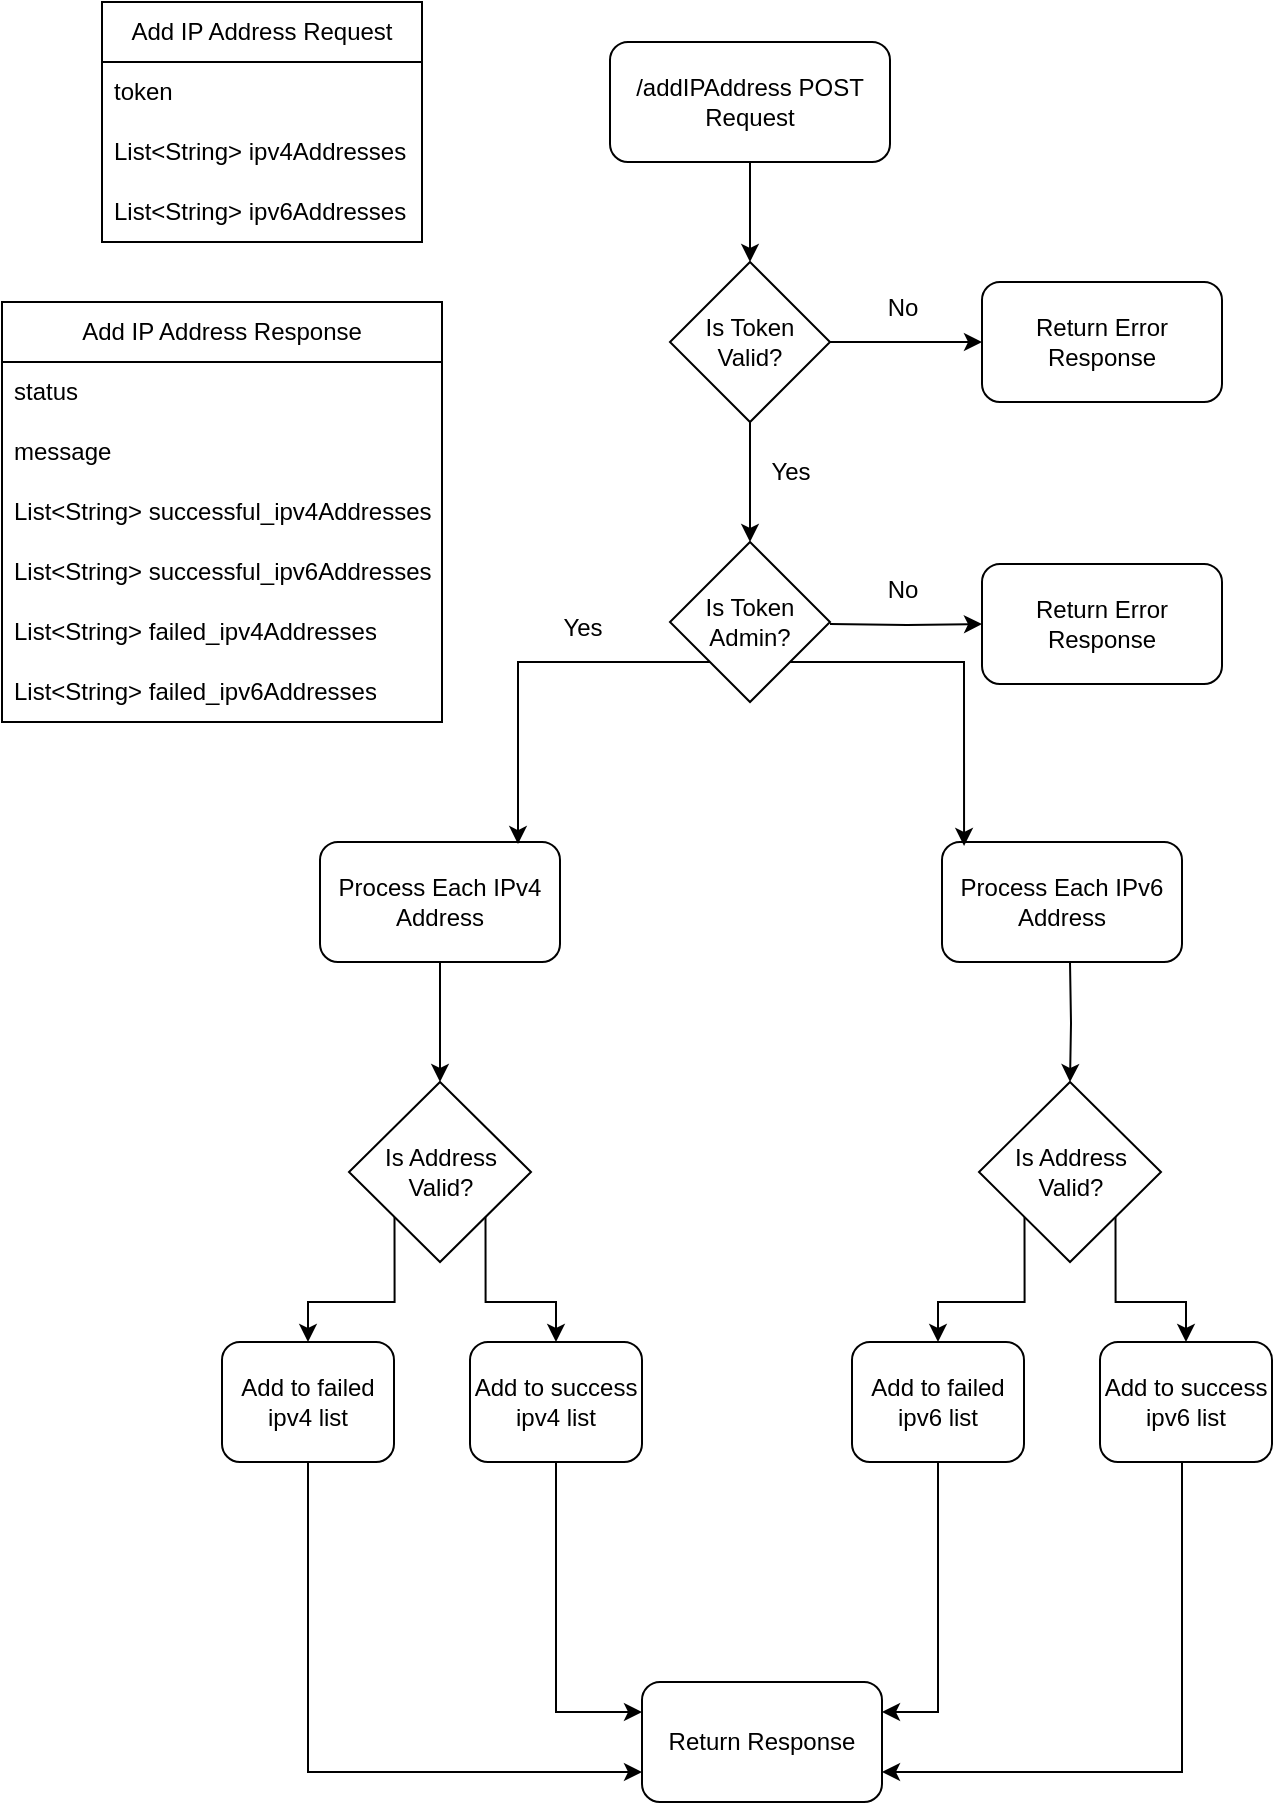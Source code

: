 <mxfile version="24.0.4" type="github">
  <diagram id="C5RBs43oDa-KdzZeNtuy" name="Page-1">
    <mxGraphModel dx="920" dy="693" grid="1" gridSize="10" guides="1" tooltips="1" connect="1" arrows="1" fold="1" page="1" pageScale="1" pageWidth="827" pageHeight="1169" math="0" shadow="0">
      <root>
        <mxCell id="WIyWlLk6GJQsqaUBKTNV-0" />
        <mxCell id="WIyWlLk6GJQsqaUBKTNV-1" parent="WIyWlLk6GJQsqaUBKTNV-0" />
        <mxCell id="l_prRBOPt3UaEhULUR8Y-10" style="edgeStyle=orthogonalEdgeStyle;rounded=0;orthogonalLoop=1;jettySize=auto;html=1;entryX=0.5;entryY=0;entryDx=0;entryDy=0;" edge="1" parent="WIyWlLk6GJQsqaUBKTNV-1" source="WIyWlLk6GJQsqaUBKTNV-3" target="l_prRBOPt3UaEhULUR8Y-9">
          <mxGeometry relative="1" as="geometry" />
        </mxCell>
        <mxCell id="WIyWlLk6GJQsqaUBKTNV-3" value="/addIPAddress POST Request" style="rounded=1;whiteSpace=wrap;html=1;fontSize=12;glass=0;strokeWidth=1;shadow=0;" parent="WIyWlLk6GJQsqaUBKTNV-1" vertex="1">
          <mxGeometry x="344" y="30" width="140" height="60" as="geometry" />
        </mxCell>
        <mxCell id="l_prRBOPt3UaEhULUR8Y-0" value="Add IP Address Request" style="swimlane;fontStyle=0;childLayout=stackLayout;horizontal=1;startSize=30;horizontalStack=0;resizeParent=1;resizeParentMax=0;resizeLast=0;collapsible=1;marginBottom=0;whiteSpace=wrap;html=1;" vertex="1" parent="WIyWlLk6GJQsqaUBKTNV-1">
          <mxGeometry x="90" y="10" width="160" height="120" as="geometry" />
        </mxCell>
        <mxCell id="l_prRBOPt3UaEhULUR8Y-1" value="token" style="text;strokeColor=none;fillColor=none;align=left;verticalAlign=middle;spacingLeft=4;spacingRight=4;overflow=hidden;points=[[0,0.5],[1,0.5]];portConstraint=eastwest;rotatable=0;whiteSpace=wrap;html=1;" vertex="1" parent="l_prRBOPt3UaEhULUR8Y-0">
          <mxGeometry y="30" width="160" height="30" as="geometry" />
        </mxCell>
        <mxCell id="l_prRBOPt3UaEhULUR8Y-2" value="List&amp;lt;String&amp;gt; ipv4Addresses" style="text;strokeColor=none;fillColor=none;align=left;verticalAlign=middle;spacingLeft=4;spacingRight=4;overflow=hidden;points=[[0,0.5],[1,0.5]];portConstraint=eastwest;rotatable=0;whiteSpace=wrap;html=1;" vertex="1" parent="l_prRBOPt3UaEhULUR8Y-0">
          <mxGeometry y="60" width="160" height="30" as="geometry" />
        </mxCell>
        <mxCell id="l_prRBOPt3UaEhULUR8Y-3" value="List&amp;lt;String&amp;gt; ipv6Addresses" style="text;strokeColor=none;fillColor=none;align=left;verticalAlign=middle;spacingLeft=4;spacingRight=4;overflow=hidden;points=[[0,0.5],[1,0.5]];portConstraint=eastwest;rotatable=0;whiteSpace=wrap;html=1;" vertex="1" parent="l_prRBOPt3UaEhULUR8Y-0">
          <mxGeometry y="90" width="160" height="30" as="geometry" />
        </mxCell>
        <mxCell id="l_prRBOPt3UaEhULUR8Y-4" value="Add IP Address Response" style="swimlane;fontStyle=0;childLayout=stackLayout;horizontal=1;startSize=30;horizontalStack=0;resizeParent=1;resizeParentMax=0;resizeLast=0;collapsible=1;marginBottom=0;whiteSpace=wrap;html=1;" vertex="1" parent="WIyWlLk6GJQsqaUBKTNV-1">
          <mxGeometry x="40" y="160" width="220" height="210" as="geometry" />
        </mxCell>
        <mxCell id="l_prRBOPt3UaEhULUR8Y-5" value="status" style="text;strokeColor=none;fillColor=none;align=left;verticalAlign=middle;spacingLeft=4;spacingRight=4;overflow=hidden;points=[[0,0.5],[1,0.5]];portConstraint=eastwest;rotatable=0;whiteSpace=wrap;html=1;" vertex="1" parent="l_prRBOPt3UaEhULUR8Y-4">
          <mxGeometry y="30" width="220" height="30" as="geometry" />
        </mxCell>
        <mxCell id="l_prRBOPt3UaEhULUR8Y-8" value="message" style="text;strokeColor=none;fillColor=none;align=left;verticalAlign=middle;spacingLeft=4;spacingRight=4;overflow=hidden;points=[[0,0.5],[1,0.5]];portConstraint=eastwest;rotatable=0;whiteSpace=wrap;html=1;" vertex="1" parent="l_prRBOPt3UaEhULUR8Y-4">
          <mxGeometry y="60" width="220" height="30" as="geometry" />
        </mxCell>
        <mxCell id="l_prRBOPt3UaEhULUR8Y-6" value="List&amp;lt;String&amp;gt; successful_ipv4Addresses" style="text;strokeColor=none;fillColor=none;align=left;verticalAlign=middle;spacingLeft=4;spacingRight=4;overflow=hidden;points=[[0,0.5],[1,0.5]];portConstraint=eastwest;rotatable=0;whiteSpace=wrap;html=1;" vertex="1" parent="l_prRBOPt3UaEhULUR8Y-4">
          <mxGeometry y="90" width="220" height="30" as="geometry" />
        </mxCell>
        <mxCell id="l_prRBOPt3UaEhULUR8Y-7" value="List&amp;lt;String&amp;gt; successful_ipv6Addresses" style="text;strokeColor=none;fillColor=none;align=left;verticalAlign=middle;spacingLeft=4;spacingRight=4;overflow=hidden;points=[[0,0.5],[1,0.5]];portConstraint=eastwest;rotatable=0;whiteSpace=wrap;html=1;" vertex="1" parent="l_prRBOPt3UaEhULUR8Y-4">
          <mxGeometry y="120" width="220" height="30" as="geometry" />
        </mxCell>
        <mxCell id="l_prRBOPt3UaEhULUR8Y-29" value="List&amp;lt;String&amp;gt; failed_ipv4Addresses" style="text;strokeColor=none;fillColor=none;align=left;verticalAlign=middle;spacingLeft=4;spacingRight=4;overflow=hidden;points=[[0,0.5],[1,0.5]];portConstraint=eastwest;rotatable=0;whiteSpace=wrap;html=1;" vertex="1" parent="l_prRBOPt3UaEhULUR8Y-4">
          <mxGeometry y="150" width="220" height="30" as="geometry" />
        </mxCell>
        <mxCell id="l_prRBOPt3UaEhULUR8Y-30" value="List&amp;lt;String&amp;gt; failed_ipv6Addresses" style="text;strokeColor=none;fillColor=none;align=left;verticalAlign=middle;spacingLeft=4;spacingRight=4;overflow=hidden;points=[[0,0.5],[1,0.5]];portConstraint=eastwest;rotatable=0;whiteSpace=wrap;html=1;" vertex="1" parent="l_prRBOPt3UaEhULUR8Y-4">
          <mxGeometry y="180" width="220" height="30" as="geometry" />
        </mxCell>
        <mxCell id="l_prRBOPt3UaEhULUR8Y-12" style="edgeStyle=orthogonalEdgeStyle;rounded=0;orthogonalLoop=1;jettySize=auto;html=1;entryX=0;entryY=0.5;entryDx=0;entryDy=0;" edge="1" parent="WIyWlLk6GJQsqaUBKTNV-1" source="l_prRBOPt3UaEhULUR8Y-9" target="l_prRBOPt3UaEhULUR8Y-11">
          <mxGeometry relative="1" as="geometry" />
        </mxCell>
        <mxCell id="l_prRBOPt3UaEhULUR8Y-15" style="edgeStyle=orthogonalEdgeStyle;rounded=0;orthogonalLoop=1;jettySize=auto;html=1;entryX=0.5;entryY=0;entryDx=0;entryDy=0;" edge="1" parent="WIyWlLk6GJQsqaUBKTNV-1" source="l_prRBOPt3UaEhULUR8Y-9" target="l_prRBOPt3UaEhULUR8Y-14">
          <mxGeometry relative="1" as="geometry" />
        </mxCell>
        <mxCell id="l_prRBOPt3UaEhULUR8Y-9" value="Is Token Valid?" style="rhombus;whiteSpace=wrap;html=1;" vertex="1" parent="WIyWlLk6GJQsqaUBKTNV-1">
          <mxGeometry x="374" y="140" width="80" height="80" as="geometry" />
        </mxCell>
        <mxCell id="l_prRBOPt3UaEhULUR8Y-11" value="Return Error Response" style="rounded=1;whiteSpace=wrap;html=1;" vertex="1" parent="WIyWlLk6GJQsqaUBKTNV-1">
          <mxGeometry x="530" y="150" width="120" height="60" as="geometry" />
        </mxCell>
        <mxCell id="l_prRBOPt3UaEhULUR8Y-13" value="No" style="text;html=1;align=center;verticalAlign=middle;resizable=0;points=[];autosize=1;strokeColor=none;fillColor=none;" vertex="1" parent="WIyWlLk6GJQsqaUBKTNV-1">
          <mxGeometry x="470" y="148" width="40" height="30" as="geometry" />
        </mxCell>
        <mxCell id="l_prRBOPt3UaEhULUR8Y-14" value="Is Token Admin?" style="rhombus;whiteSpace=wrap;html=1;" vertex="1" parent="WIyWlLk6GJQsqaUBKTNV-1">
          <mxGeometry x="374" y="280" width="80" height="80" as="geometry" />
        </mxCell>
        <mxCell id="l_prRBOPt3UaEhULUR8Y-16" value="Yes" style="text;html=1;align=center;verticalAlign=middle;resizable=0;points=[];autosize=1;strokeColor=none;fillColor=none;" vertex="1" parent="WIyWlLk6GJQsqaUBKTNV-1">
          <mxGeometry x="414" y="230" width="40" height="30" as="geometry" />
        </mxCell>
        <mxCell id="l_prRBOPt3UaEhULUR8Y-17" style="edgeStyle=orthogonalEdgeStyle;rounded=0;orthogonalLoop=1;jettySize=auto;html=1;entryX=0;entryY=0.5;entryDx=0;entryDy=0;" edge="1" parent="WIyWlLk6GJQsqaUBKTNV-1" target="l_prRBOPt3UaEhULUR8Y-18">
          <mxGeometry relative="1" as="geometry">
            <mxPoint x="454" y="321" as="sourcePoint" />
          </mxGeometry>
        </mxCell>
        <mxCell id="l_prRBOPt3UaEhULUR8Y-18" value="Return Error Response" style="rounded=1;whiteSpace=wrap;html=1;" vertex="1" parent="WIyWlLk6GJQsqaUBKTNV-1">
          <mxGeometry x="530" y="291" width="120" height="60" as="geometry" />
        </mxCell>
        <mxCell id="l_prRBOPt3UaEhULUR8Y-19" value="No" style="text;html=1;align=center;verticalAlign=middle;resizable=0;points=[];autosize=1;strokeColor=none;fillColor=none;" vertex="1" parent="WIyWlLk6GJQsqaUBKTNV-1">
          <mxGeometry x="470" y="289" width="40" height="30" as="geometry" />
        </mxCell>
        <mxCell id="l_prRBOPt3UaEhULUR8Y-27" style="edgeStyle=orthogonalEdgeStyle;rounded=0;orthogonalLoop=1;jettySize=auto;html=1;entryX=0.5;entryY=0;entryDx=0;entryDy=0;" edge="1" parent="WIyWlLk6GJQsqaUBKTNV-1" source="l_prRBOPt3UaEhULUR8Y-20" target="l_prRBOPt3UaEhULUR8Y-25">
          <mxGeometry relative="1" as="geometry" />
        </mxCell>
        <mxCell id="l_prRBOPt3UaEhULUR8Y-20" value="Process Each IPv4 Address" style="rounded=1;whiteSpace=wrap;html=1;" vertex="1" parent="WIyWlLk6GJQsqaUBKTNV-1">
          <mxGeometry x="199" y="430" width="120" height="60" as="geometry" />
        </mxCell>
        <mxCell id="l_prRBOPt3UaEhULUR8Y-21" value="Process Each IPv6 Address" style="rounded=1;whiteSpace=wrap;html=1;" vertex="1" parent="WIyWlLk6GJQsqaUBKTNV-1">
          <mxGeometry x="510" y="430" width="120" height="60" as="geometry" />
        </mxCell>
        <mxCell id="l_prRBOPt3UaEhULUR8Y-32" style="edgeStyle=orthogonalEdgeStyle;rounded=0;orthogonalLoop=1;jettySize=auto;html=1;exitX=0;exitY=1;exitDx=0;exitDy=0;entryX=0.5;entryY=0;entryDx=0;entryDy=0;" edge="1" parent="WIyWlLk6GJQsqaUBKTNV-1" source="l_prRBOPt3UaEhULUR8Y-25" target="l_prRBOPt3UaEhULUR8Y-31">
          <mxGeometry relative="1" as="geometry" />
        </mxCell>
        <mxCell id="l_prRBOPt3UaEhULUR8Y-34" style="edgeStyle=orthogonalEdgeStyle;rounded=0;orthogonalLoop=1;jettySize=auto;html=1;exitX=1;exitY=1;exitDx=0;exitDy=0;entryX=0.5;entryY=0;entryDx=0;entryDy=0;" edge="1" parent="WIyWlLk6GJQsqaUBKTNV-1" source="l_prRBOPt3UaEhULUR8Y-25" target="l_prRBOPt3UaEhULUR8Y-33">
          <mxGeometry relative="1" as="geometry" />
        </mxCell>
        <mxCell id="l_prRBOPt3UaEhULUR8Y-25" value="Is Address Valid?" style="rhombus;whiteSpace=wrap;html=1;" vertex="1" parent="WIyWlLk6GJQsqaUBKTNV-1">
          <mxGeometry x="213.5" y="550" width="91" height="90" as="geometry" />
        </mxCell>
        <mxCell id="l_prRBOPt3UaEhULUR8Y-46" style="edgeStyle=orthogonalEdgeStyle;rounded=0;orthogonalLoop=1;jettySize=auto;html=1;exitX=0.5;exitY=1;exitDx=0;exitDy=0;entryX=0;entryY=0.75;entryDx=0;entryDy=0;" edge="1" parent="WIyWlLk6GJQsqaUBKTNV-1" source="l_prRBOPt3UaEhULUR8Y-31" target="l_prRBOPt3UaEhULUR8Y-37">
          <mxGeometry relative="1" as="geometry" />
        </mxCell>
        <mxCell id="l_prRBOPt3UaEhULUR8Y-31" value="Add to failed&lt;div&gt;ipv4 list&lt;/div&gt;" style="rounded=1;whiteSpace=wrap;html=1;" vertex="1" parent="WIyWlLk6GJQsqaUBKTNV-1">
          <mxGeometry x="150" y="680" width="86" height="60" as="geometry" />
        </mxCell>
        <mxCell id="l_prRBOPt3UaEhULUR8Y-45" style="edgeStyle=orthogonalEdgeStyle;rounded=0;orthogonalLoop=1;jettySize=auto;html=1;entryX=0;entryY=0.25;entryDx=0;entryDy=0;" edge="1" parent="WIyWlLk6GJQsqaUBKTNV-1" source="l_prRBOPt3UaEhULUR8Y-33" target="l_prRBOPt3UaEhULUR8Y-37">
          <mxGeometry relative="1" as="geometry" />
        </mxCell>
        <mxCell id="l_prRBOPt3UaEhULUR8Y-33" value="Add to success&lt;div&gt;ipv4 list&lt;/div&gt;" style="rounded=1;whiteSpace=wrap;html=1;" vertex="1" parent="WIyWlLk6GJQsqaUBKTNV-1">
          <mxGeometry x="274" y="680" width="86" height="60" as="geometry" />
        </mxCell>
        <mxCell id="l_prRBOPt3UaEhULUR8Y-35" style="edgeStyle=orthogonalEdgeStyle;rounded=0;orthogonalLoop=1;jettySize=auto;html=1;exitX=0;exitY=1;exitDx=0;exitDy=0;entryX=0.825;entryY=0.017;entryDx=0;entryDy=0;entryPerimeter=0;" edge="1" parent="WIyWlLk6GJQsqaUBKTNV-1" source="l_prRBOPt3UaEhULUR8Y-14" target="l_prRBOPt3UaEhULUR8Y-20">
          <mxGeometry relative="1" as="geometry" />
        </mxCell>
        <mxCell id="l_prRBOPt3UaEhULUR8Y-36" value="Yes" style="text;html=1;align=center;verticalAlign=middle;resizable=0;points=[];autosize=1;strokeColor=none;fillColor=none;" vertex="1" parent="WIyWlLk6GJQsqaUBKTNV-1">
          <mxGeometry x="310" y="308" width="40" height="30" as="geometry" />
        </mxCell>
        <mxCell id="l_prRBOPt3UaEhULUR8Y-37" value="Return Response" style="rounded=1;whiteSpace=wrap;html=1;" vertex="1" parent="WIyWlLk6GJQsqaUBKTNV-1">
          <mxGeometry x="360" y="850" width="120" height="60" as="geometry" />
        </mxCell>
        <mxCell id="l_prRBOPt3UaEhULUR8Y-38" style="edgeStyle=orthogonalEdgeStyle;rounded=0;orthogonalLoop=1;jettySize=auto;html=1;exitX=1;exitY=1;exitDx=0;exitDy=0;entryX=0.092;entryY=0.033;entryDx=0;entryDy=0;entryPerimeter=0;" edge="1" parent="WIyWlLk6GJQsqaUBKTNV-1" source="l_prRBOPt3UaEhULUR8Y-14" target="l_prRBOPt3UaEhULUR8Y-21">
          <mxGeometry relative="1" as="geometry" />
        </mxCell>
        <mxCell id="l_prRBOPt3UaEhULUR8Y-39" style="edgeStyle=orthogonalEdgeStyle;rounded=0;orthogonalLoop=1;jettySize=auto;html=1;entryX=0.5;entryY=0;entryDx=0;entryDy=0;" edge="1" parent="WIyWlLk6GJQsqaUBKTNV-1" target="l_prRBOPt3UaEhULUR8Y-42">
          <mxGeometry relative="1" as="geometry">
            <mxPoint x="574" y="490" as="sourcePoint" />
          </mxGeometry>
        </mxCell>
        <mxCell id="l_prRBOPt3UaEhULUR8Y-40" style="edgeStyle=orthogonalEdgeStyle;rounded=0;orthogonalLoop=1;jettySize=auto;html=1;exitX=0;exitY=1;exitDx=0;exitDy=0;entryX=0.5;entryY=0;entryDx=0;entryDy=0;" edge="1" parent="WIyWlLk6GJQsqaUBKTNV-1" source="l_prRBOPt3UaEhULUR8Y-42" target="l_prRBOPt3UaEhULUR8Y-43">
          <mxGeometry relative="1" as="geometry" />
        </mxCell>
        <mxCell id="l_prRBOPt3UaEhULUR8Y-41" style="edgeStyle=orthogonalEdgeStyle;rounded=0;orthogonalLoop=1;jettySize=auto;html=1;exitX=1;exitY=1;exitDx=0;exitDy=0;entryX=0.5;entryY=0;entryDx=0;entryDy=0;" edge="1" parent="WIyWlLk6GJQsqaUBKTNV-1" source="l_prRBOPt3UaEhULUR8Y-42" target="l_prRBOPt3UaEhULUR8Y-44">
          <mxGeometry relative="1" as="geometry" />
        </mxCell>
        <mxCell id="l_prRBOPt3UaEhULUR8Y-42" value="Is Address Valid?" style="rhombus;whiteSpace=wrap;html=1;" vertex="1" parent="WIyWlLk6GJQsqaUBKTNV-1">
          <mxGeometry x="528.5" y="550" width="91" height="90" as="geometry" />
        </mxCell>
        <mxCell id="l_prRBOPt3UaEhULUR8Y-47" style="edgeStyle=orthogonalEdgeStyle;rounded=0;orthogonalLoop=1;jettySize=auto;html=1;entryX=1;entryY=0.25;entryDx=0;entryDy=0;" edge="1" parent="WIyWlLk6GJQsqaUBKTNV-1" source="l_prRBOPt3UaEhULUR8Y-43" target="l_prRBOPt3UaEhULUR8Y-37">
          <mxGeometry relative="1" as="geometry" />
        </mxCell>
        <mxCell id="l_prRBOPt3UaEhULUR8Y-43" value="Add to failed&lt;div&gt;ipv6 list&lt;/div&gt;" style="rounded=1;whiteSpace=wrap;html=1;" vertex="1" parent="WIyWlLk6GJQsqaUBKTNV-1">
          <mxGeometry x="465" y="680" width="86" height="60" as="geometry" />
        </mxCell>
        <mxCell id="l_prRBOPt3UaEhULUR8Y-48" style="edgeStyle=orthogonalEdgeStyle;rounded=0;orthogonalLoop=1;jettySize=auto;html=1;entryX=1;entryY=0.75;entryDx=0;entryDy=0;" edge="1" parent="WIyWlLk6GJQsqaUBKTNV-1" source="l_prRBOPt3UaEhULUR8Y-44" target="l_prRBOPt3UaEhULUR8Y-37">
          <mxGeometry relative="1" as="geometry">
            <Array as="points">
              <mxPoint x="630" y="895" />
            </Array>
          </mxGeometry>
        </mxCell>
        <mxCell id="l_prRBOPt3UaEhULUR8Y-44" value="Add to success&lt;div&gt;ipv6 list&lt;/div&gt;" style="rounded=1;whiteSpace=wrap;html=1;" vertex="1" parent="WIyWlLk6GJQsqaUBKTNV-1">
          <mxGeometry x="589" y="680" width="86" height="60" as="geometry" />
        </mxCell>
      </root>
    </mxGraphModel>
  </diagram>
</mxfile>
